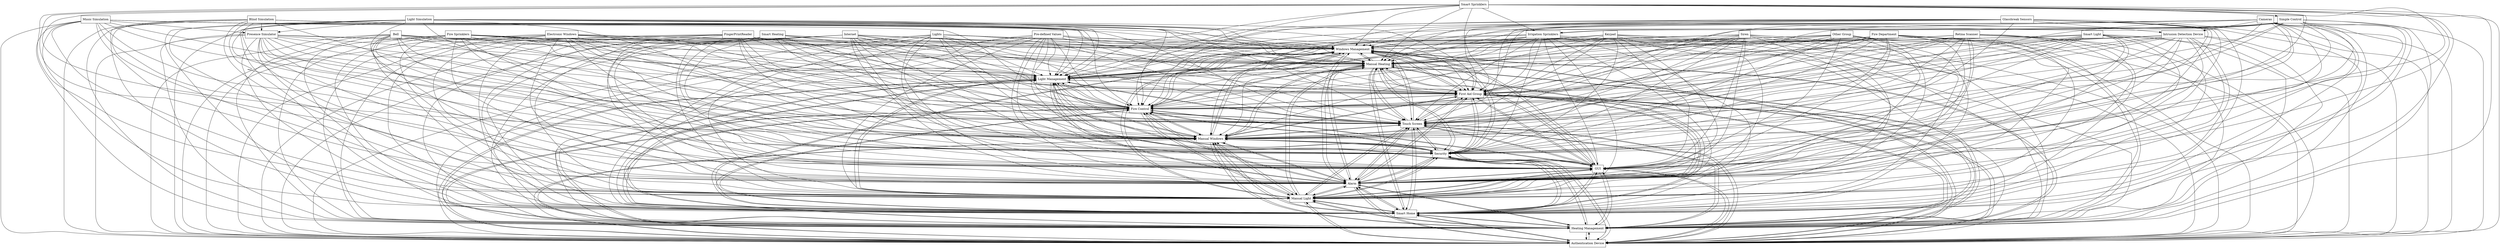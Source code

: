 digraph{
graph [rankdir=TB];
node [shape=box];
edge [arrowhead=normal];
0[label="FingerPrintReader",]
1[label="Siren",]
2[label="Music Simulation",]
3[label="Bell",]
4[label="Windows Management",]
5[label="Fire Sprinklers",]
6[label="Smart Heating",]
7[label="Smart Sprinklers",]
8[label="Manual Heating",]
9[label="Fire Department",]
10[label="Pre-defined Values",]
11[label="Blind Simulation",]
12[label="Presence Simulator",]
13[label="Authentication Device",]
14[label="Simple Control",]
15[label="Electronic Windows",]
16[label="Intrusion Detection Device",]
17[label="Heating Management",]
18[label="Other Group",]
19[label="Lights",]
20[label="Irrigation Sprinklers",]
21[label="Smart Light",]
22[label="Smart Home",]
23[label="Manual Light",]
24[label="Alarm",]
25[label="Retina Scanner",]
26[label="GUI",]
27[label="Security",]
28[label="Glassbreak Sensors",]
29[label="Keypad",]
30[label="Light Simulation",]
31[label="Manual Windows",]
32[label="Cameras",]
33[label="Touch Screen",]
34[label="Fire Control",]
35[label="First Aid Group",]
36[label="Light Management",]
37[label="Internet",]
0->4[label="",]
0->8[label="",]
0->13[label="",]
0->17[label="",]
0->22[label="",]
0->23[label="",]
0->24[label="",]
0->26[label="",]
0->27[label="",]
0->31[label="",]
0->33[label="",]
0->34[label="",]
0->35[label="",]
0->36[label="",]
1->4[label="",]
1->8[label="",]
1->13[label="",]
1->17[label="",]
1->22[label="",]
1->23[label="",]
1->24[label="",]
1->26[label="",]
1->27[label="",]
1->31[label="",]
1->33[label="",]
1->34[label="",]
1->35[label="",]
1->36[label="",]
2->4[label="",]
2->8[label="",]
2->12[label="",]
2->13[label="",]
2->17[label="",]
2->22[label="",]
2->23[label="",]
2->24[label="",]
2->26[label="",]
2->27[label="",]
2->31[label="",]
2->33[label="",]
2->34[label="",]
2->35[label="",]
2->36[label="",]
3->4[label="",]
3->8[label="",]
3->13[label="",]
3->17[label="",]
3->22[label="",]
3->23[label="",]
3->24[label="",]
3->26[label="",]
3->27[label="",]
3->31[label="",]
3->33[label="",]
3->34[label="",]
3->35[label="",]
3->36[label="",]
4->8[label="",]
4->13[label="",]
4->17[label="",]
4->22[label="",]
4->23[label="",]
4->24[label="",]
4->26[label="",]
4->27[label="",]
4->31[label="",]
4->33[label="",]
4->34[label="",]
4->35[label="",]
4->36[label="",]
5->4[label="",]
5->8[label="",]
5->13[label="",]
5->17[label="",]
5->22[label="",]
5->23[label="",]
5->24[label="",]
5->26[label="",]
5->27[label="",]
5->31[label="",]
5->33[label="",]
5->34[label="",]
5->35[label="",]
5->36[label="",]
6->4[label="",]
6->8[label="",]
6->13[label="",]
6->17[label="",]
6->22[label="",]
6->23[label="",]
6->24[label="",]
6->26[label="",]
6->27[label="",]
6->31[label="",]
6->33[label="",]
6->34[label="",]
6->35[label="",]
6->36[label="",]
7->4[label="",]
7->8[label="",]
7->13[label="",]
7->14[label="",]
7->17[label="",]
7->20[label="",]
7->22[label="",]
7->23[label="",]
7->24[label="",]
7->26[label="",]
7->27[label="",]
7->31[label="",]
7->33[label="",]
7->34[label="",]
7->35[label="",]
7->36[label="",]
8->4[label="",]
8->13[label="",]
8->17[label="",]
8->22[label="",]
8->23[label="",]
8->24[label="",]
8->26[label="",]
8->27[label="",]
8->31[label="",]
8->33[label="",]
8->34[label="",]
8->35[label="",]
8->36[label="",]
9->4[label="",]
9->8[label="",]
9->13[label="",]
9->17[label="",]
9->22[label="",]
9->23[label="",]
9->24[label="",]
9->26[label="",]
9->27[label="",]
9->31[label="",]
9->33[label="",]
9->34[label="",]
9->35[label="",]
9->36[label="",]
10->4[label="",]
10->8[label="",]
10->13[label="",]
10->17[label="",]
10->22[label="",]
10->23[label="",]
10->24[label="",]
10->26[label="",]
10->27[label="",]
10->31[label="",]
10->33[label="",]
10->34[label="",]
10->35[label="",]
10->36[label="",]
11->4[label="",]
11->8[label="",]
11->12[label="",]
11->13[label="",]
11->17[label="",]
11->22[label="",]
11->23[label="",]
11->24[label="",]
11->26[label="",]
11->27[label="",]
11->31[label="",]
11->33[label="",]
11->34[label="",]
11->35[label="",]
11->36[label="",]
12->4[label="",]
12->8[label="",]
12->13[label="",]
12->17[label="",]
12->22[label="",]
12->23[label="",]
12->24[label="",]
12->26[label="",]
12->27[label="",]
12->31[label="",]
12->33[label="",]
12->34[label="",]
12->35[label="",]
12->36[label="",]
13->4[label="",]
13->8[label="",]
13->17[label="",]
13->22[label="",]
13->23[label="",]
13->24[label="",]
13->26[label="",]
13->27[label="",]
13->31[label="",]
13->33[label="",]
13->34[label="",]
13->35[label="",]
13->36[label="",]
14->4[label="",]
14->8[label="",]
14->13[label="",]
14->17[label="",]
14->20[label="",]
14->22[label="",]
14->23[label="",]
14->24[label="",]
14->26[label="",]
14->27[label="",]
14->31[label="",]
14->33[label="",]
14->34[label="",]
14->35[label="",]
14->36[label="",]
15->4[label="",]
15->8[label="",]
15->13[label="",]
15->17[label="",]
15->22[label="",]
15->23[label="",]
15->24[label="",]
15->26[label="",]
15->27[label="",]
15->31[label="",]
15->33[label="",]
15->34[label="",]
15->35[label="",]
15->36[label="",]
16->4[label="",]
16->8[label="",]
16->13[label="",]
16->17[label="",]
16->22[label="",]
16->23[label="",]
16->24[label="",]
16->26[label="",]
16->27[label="",]
16->31[label="",]
16->33[label="",]
16->34[label="",]
16->35[label="",]
16->36[label="",]
17->4[label="",]
17->8[label="",]
17->13[label="",]
17->22[label="",]
17->23[label="",]
17->24[label="",]
17->26[label="",]
17->27[label="",]
17->31[label="",]
17->33[label="",]
17->34[label="",]
17->35[label="",]
17->36[label="",]
18->4[label="",]
18->8[label="",]
18->13[label="",]
18->17[label="",]
18->22[label="",]
18->23[label="",]
18->24[label="",]
18->26[label="",]
18->27[label="",]
18->31[label="",]
18->33[label="",]
18->34[label="",]
18->35[label="",]
18->36[label="",]
19->4[label="",]
19->8[label="",]
19->13[label="",]
19->17[label="",]
19->22[label="",]
19->23[label="",]
19->24[label="",]
19->26[label="",]
19->27[label="",]
19->31[label="",]
19->33[label="",]
19->34[label="",]
19->35[label="",]
19->36[label="",]
20->4[label="",]
20->8[label="",]
20->13[label="",]
20->14[label="",]
20->17[label="",]
20->22[label="",]
20->23[label="",]
20->24[label="",]
20->26[label="",]
20->27[label="",]
20->31[label="",]
20->33[label="",]
20->34[label="",]
20->35[label="",]
20->36[label="",]
21->4[label="",]
21->8[label="",]
21->13[label="",]
21->17[label="",]
21->22[label="",]
21->23[label="",]
21->24[label="",]
21->26[label="",]
21->27[label="",]
21->31[label="",]
21->33[label="",]
21->34[label="",]
21->35[label="",]
21->36[label="",]
22->4[label="",]
22->8[label="",]
22->13[label="",]
22->17[label="",]
22->23[label="",]
22->24[label="",]
22->26[label="",]
22->27[label="",]
22->31[label="",]
22->33[label="",]
22->34[label="",]
22->35[label="",]
22->36[label="",]
23->4[label="",]
23->8[label="",]
23->13[label="",]
23->17[label="",]
23->22[label="",]
23->24[label="",]
23->26[label="",]
23->27[label="",]
23->31[label="",]
23->33[label="",]
23->34[label="",]
23->35[label="",]
23->36[label="",]
24->4[label="",]
24->8[label="",]
24->13[label="",]
24->17[label="",]
24->22[label="",]
24->23[label="",]
24->26[label="",]
24->27[label="",]
24->31[label="",]
24->33[label="",]
24->34[label="",]
24->35[label="",]
24->36[label="",]
25->4[label="",]
25->8[label="",]
25->13[label="",]
25->17[label="",]
25->22[label="",]
25->23[label="",]
25->24[label="",]
25->26[label="",]
25->27[label="",]
25->31[label="",]
25->33[label="",]
25->34[label="",]
25->35[label="",]
25->36[label="",]
26->4[label="",]
26->8[label="",]
26->13[label="",]
26->17[label="",]
26->22[label="",]
26->23[label="",]
26->24[label="",]
26->27[label="",]
26->31[label="",]
26->33[label="",]
26->34[label="",]
26->35[label="",]
26->36[label="",]
27->4[label="",]
27->8[label="",]
27->13[label="",]
27->17[label="",]
27->22[label="",]
27->23[label="",]
27->24[label="",]
27->26[label="",]
27->31[label="",]
27->33[label="",]
27->34[label="",]
27->35[label="",]
27->36[label="",]
28->4[label="",]
28->8[label="",]
28->13[label="",]
28->16[label="",]
28->17[label="",]
28->22[label="",]
28->23[label="",]
28->24[label="",]
28->26[label="",]
28->27[label="",]
28->31[label="",]
28->33[label="",]
28->34[label="",]
28->35[label="",]
28->36[label="",]
29->4[label="",]
29->8[label="",]
29->13[label="",]
29->17[label="",]
29->22[label="",]
29->23[label="",]
29->24[label="",]
29->26[label="",]
29->27[label="",]
29->31[label="",]
29->33[label="",]
29->34[label="",]
29->35[label="",]
29->36[label="",]
30->4[label="",]
30->8[label="",]
30->12[label="",]
30->13[label="",]
30->17[label="",]
30->22[label="",]
30->23[label="",]
30->24[label="",]
30->26[label="",]
30->27[label="",]
30->31[label="",]
30->33[label="",]
30->34[label="",]
30->35[label="",]
30->36[label="",]
31->4[label="",]
31->8[label="",]
31->13[label="",]
31->17[label="",]
31->22[label="",]
31->23[label="",]
31->24[label="",]
31->26[label="",]
31->27[label="",]
31->33[label="",]
31->34[label="",]
31->35[label="",]
31->36[label="",]
32->4[label="",]
32->8[label="",]
32->13[label="",]
32->16[label="",]
32->17[label="",]
32->22[label="",]
32->23[label="",]
32->24[label="",]
32->26[label="",]
32->27[label="",]
32->31[label="",]
32->33[label="",]
32->34[label="",]
32->35[label="",]
32->36[label="",]
33->4[label="",]
33->8[label="",]
33->13[label="",]
33->17[label="",]
33->22[label="",]
33->23[label="",]
33->24[label="",]
33->26[label="",]
33->27[label="",]
33->31[label="",]
33->34[label="",]
33->35[label="",]
33->36[label="",]
34->4[label="",]
34->8[label="",]
34->13[label="",]
34->17[label="",]
34->22[label="",]
34->23[label="",]
34->24[label="",]
34->26[label="",]
34->27[label="",]
34->31[label="",]
34->33[label="",]
34->35[label="",]
34->36[label="",]
35->4[label="",]
35->8[label="",]
35->13[label="",]
35->17[label="",]
35->22[label="",]
35->23[label="",]
35->24[label="",]
35->26[label="",]
35->27[label="",]
35->31[label="",]
35->33[label="",]
35->34[label="",]
35->36[label="",]
36->4[label="",]
36->8[label="",]
36->13[label="",]
36->17[label="",]
36->22[label="",]
36->23[label="",]
36->24[label="",]
36->26[label="",]
36->27[label="",]
36->31[label="",]
36->33[label="",]
36->34[label="",]
36->35[label="",]
37->4[label="",]
37->8[label="",]
37->13[label="",]
37->17[label="",]
37->22[label="",]
37->23[label="",]
37->24[label="",]
37->26[label="",]
37->27[label="",]
37->31[label="",]
37->33[label="",]
37->34[label="",]
37->35[label="",]
37->36[label="",]
}
